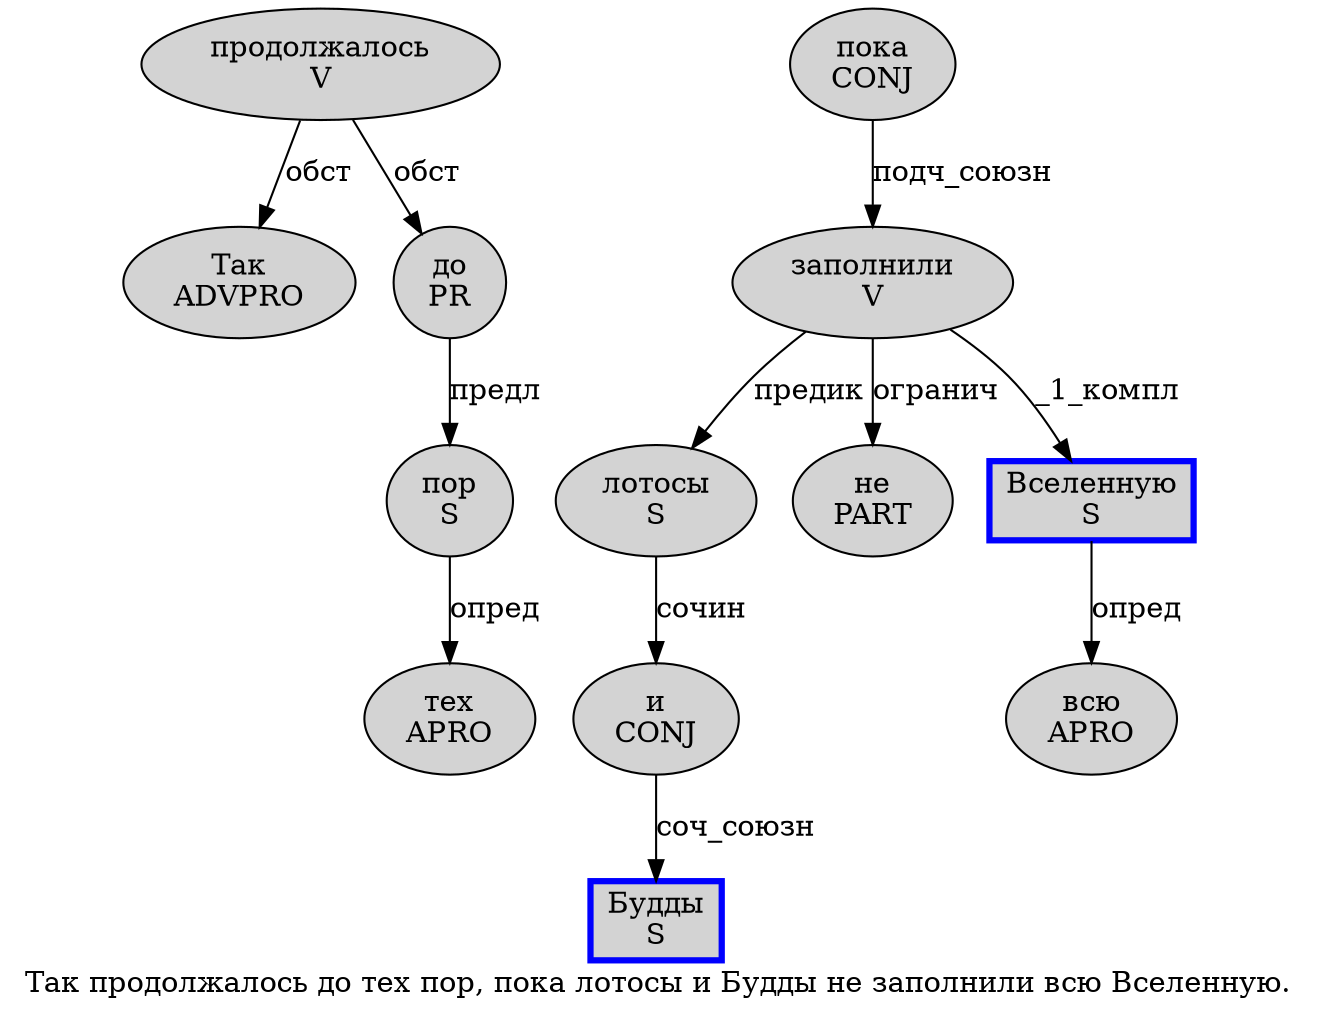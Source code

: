 digraph SENTENCE_618 {
	graph [label="Так продолжалось до тех пор, пока лотосы и Будды не заполнили всю Вселенную."]
	node [style=filled]
		0 [label="Так
ADVPRO" color="" fillcolor=lightgray penwidth=1 shape=ellipse]
		1 [label="продолжалось
V" color="" fillcolor=lightgray penwidth=1 shape=ellipse]
		2 [label="до
PR" color="" fillcolor=lightgray penwidth=1 shape=ellipse]
		3 [label="тех
APRO" color="" fillcolor=lightgray penwidth=1 shape=ellipse]
		4 [label="пор
S" color="" fillcolor=lightgray penwidth=1 shape=ellipse]
		6 [label="пока
CONJ" color="" fillcolor=lightgray penwidth=1 shape=ellipse]
		7 [label="лотосы
S" color="" fillcolor=lightgray penwidth=1 shape=ellipse]
		8 [label="и
CONJ" color="" fillcolor=lightgray penwidth=1 shape=ellipse]
		9 [label="Будды
S" color=blue fillcolor=lightgray penwidth=3 shape=box]
		10 [label="не
PART" color="" fillcolor=lightgray penwidth=1 shape=ellipse]
		11 [label="заполнили
V" color="" fillcolor=lightgray penwidth=1 shape=ellipse]
		12 [label="всю
APRO" color="" fillcolor=lightgray penwidth=1 shape=ellipse]
		13 [label="Вселенную
S" color=blue fillcolor=lightgray penwidth=3 shape=box]
			1 -> 0 [label="обст"]
			1 -> 2 [label="обст"]
			2 -> 4 [label="предл"]
			8 -> 9 [label="соч_союзн"]
			4 -> 3 [label="опред"]
			13 -> 12 [label="опред"]
			7 -> 8 [label="сочин"]
			11 -> 7 [label="предик"]
			11 -> 10 [label="огранич"]
			11 -> 13 [label="_1_компл"]
			6 -> 11 [label="подч_союзн"]
}
